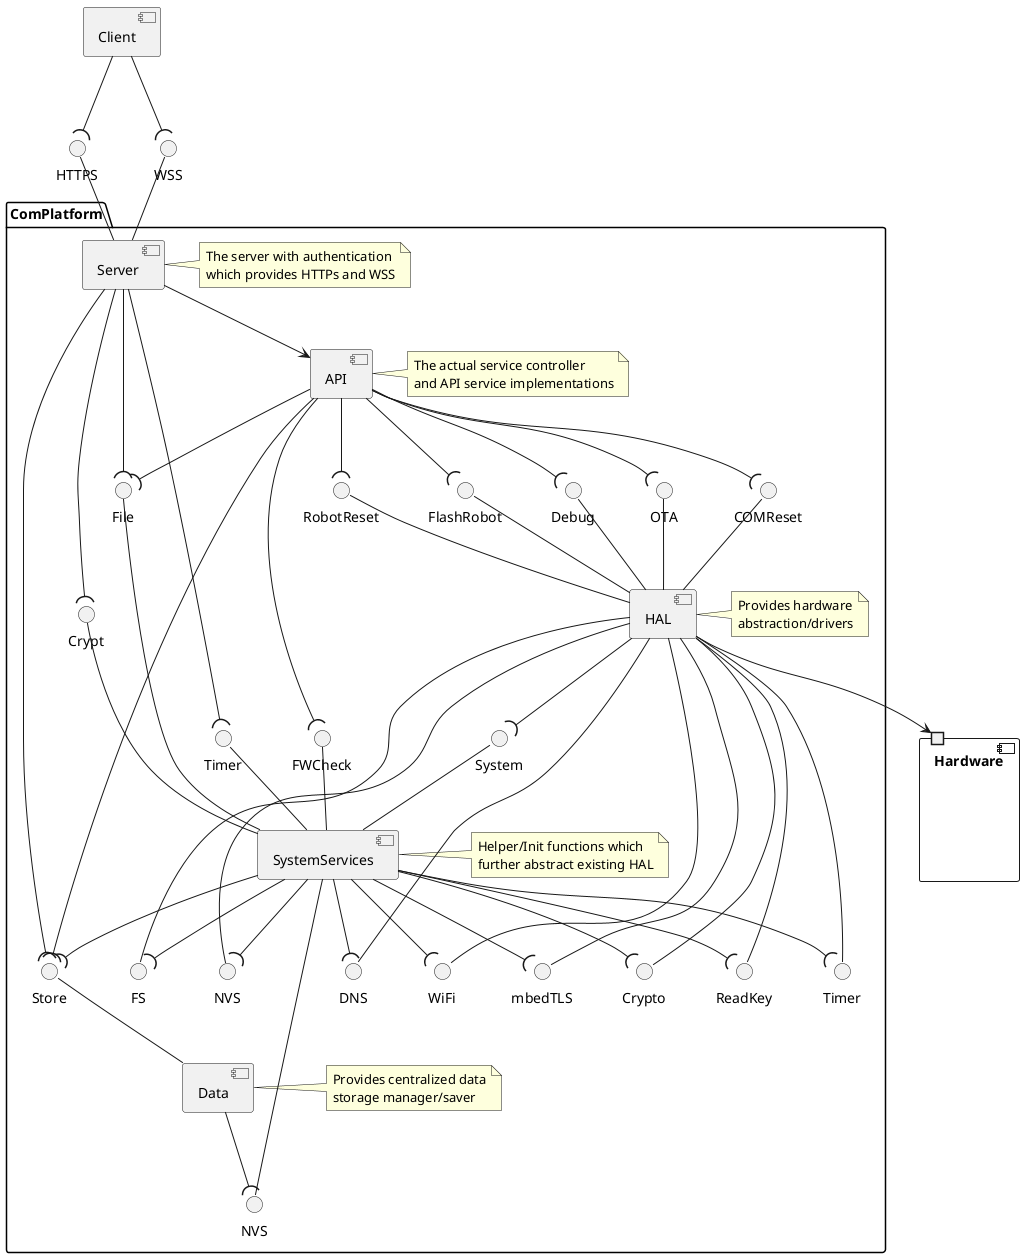 @startuml
interface "WSS" as WSS
interface "HTTPS" as HTTPS

component "Client" as client {
    client -down-(WSS
    client -down-(HTTPS
}

component "Hardware" as hardware {
    port " " as hardwareport
}

package ComPlatform {
    interface "NVS" as nvshalinterface
    interface "Debug" as Debug
    interface "FlashRobot" as FlashRobot
    interface "RobotReset" as RobotReset
    interface "COMReset" as ComReset
    interface "ReadKey" as ReadKey
    interface "Crypto" as Crypto
    interface "mbedTLS" as mbedtls
    interface "WiFi" as WiFi
    interface "DNS" as DNS
    interface "FS" as FS
    interface "OTA" as ota
    interface "Timer" as timer

    interface "System" as System

    component "HAL" as hal {
        hal -up- Debug
        hal -up- FlashRobot
        hal -up- RobotReset
        hal -up- ComReset
        hal -up- ReadKey
        hal -up- Crypto
        hal -up- mbedtls
        hal -up- WiFi
        hal -up- DNS
        hal -up- nvshalinterface
        hal -up- FS
        hal -up- ota
        hal -up- timer

        hal -down-> hardwareport
        hal -down-( System
    }
    note right of hal : Provides hardware\nabstraction/drivers

    interface "FWCheck" as FWCheck
    interface "File" as File
    interface "Crypt" as Crypt
    interface "NVS" as nvs
    interface "Timer" as Timer
    interface "Store" as Store

    component "Data" as data {
        data -up- Store

        data -down-(nvs
    }
    note right of data : Provides centralized data\nstorage manager/saver

    component "API" as api {
        api -down-(File
        api -down-(ota
        api -down-(Store
        api -down-(FWCheck
        api -down-(ComReset
        api -down-(Debug
        api -down-(RobotReset
        api -down-(FlashRobot
    }
    note right of api : The actual service controller\nand API service implementations

    component "Server" as server {
        server -up- WSS
        server -up- HTTPS

        server -down-(File
        server -down-(Store
        server -down-(Crypt
        server -down-(Timer

        server --> api
    }
    note right of server : The server with authentication\nwhich provides HTTPs and WSS

    component "SystemServices" as systemservices {
        systemservices -up- FWCheck
        systemservices -up- File
        systemservices -up- Crypt
        systemservices -up- nvs
        systemservices -up- Timer
        systemservices -up- System

        systemservices -down-(ReadKey
        systemservices -down-(Crypto
        systemservices -down-(mbedtls
        systemservices -down-(FS
        systemservices -down-(WiFi
        systemservices -down-(DNS
        systemservices -down-(nvshalinterface
        systemservices -down-(Store
        systemservices -down-(timer
    }
    note right of systemservices : Helper/Init functions which\nfurther abstract existing HAL
}
@enduml